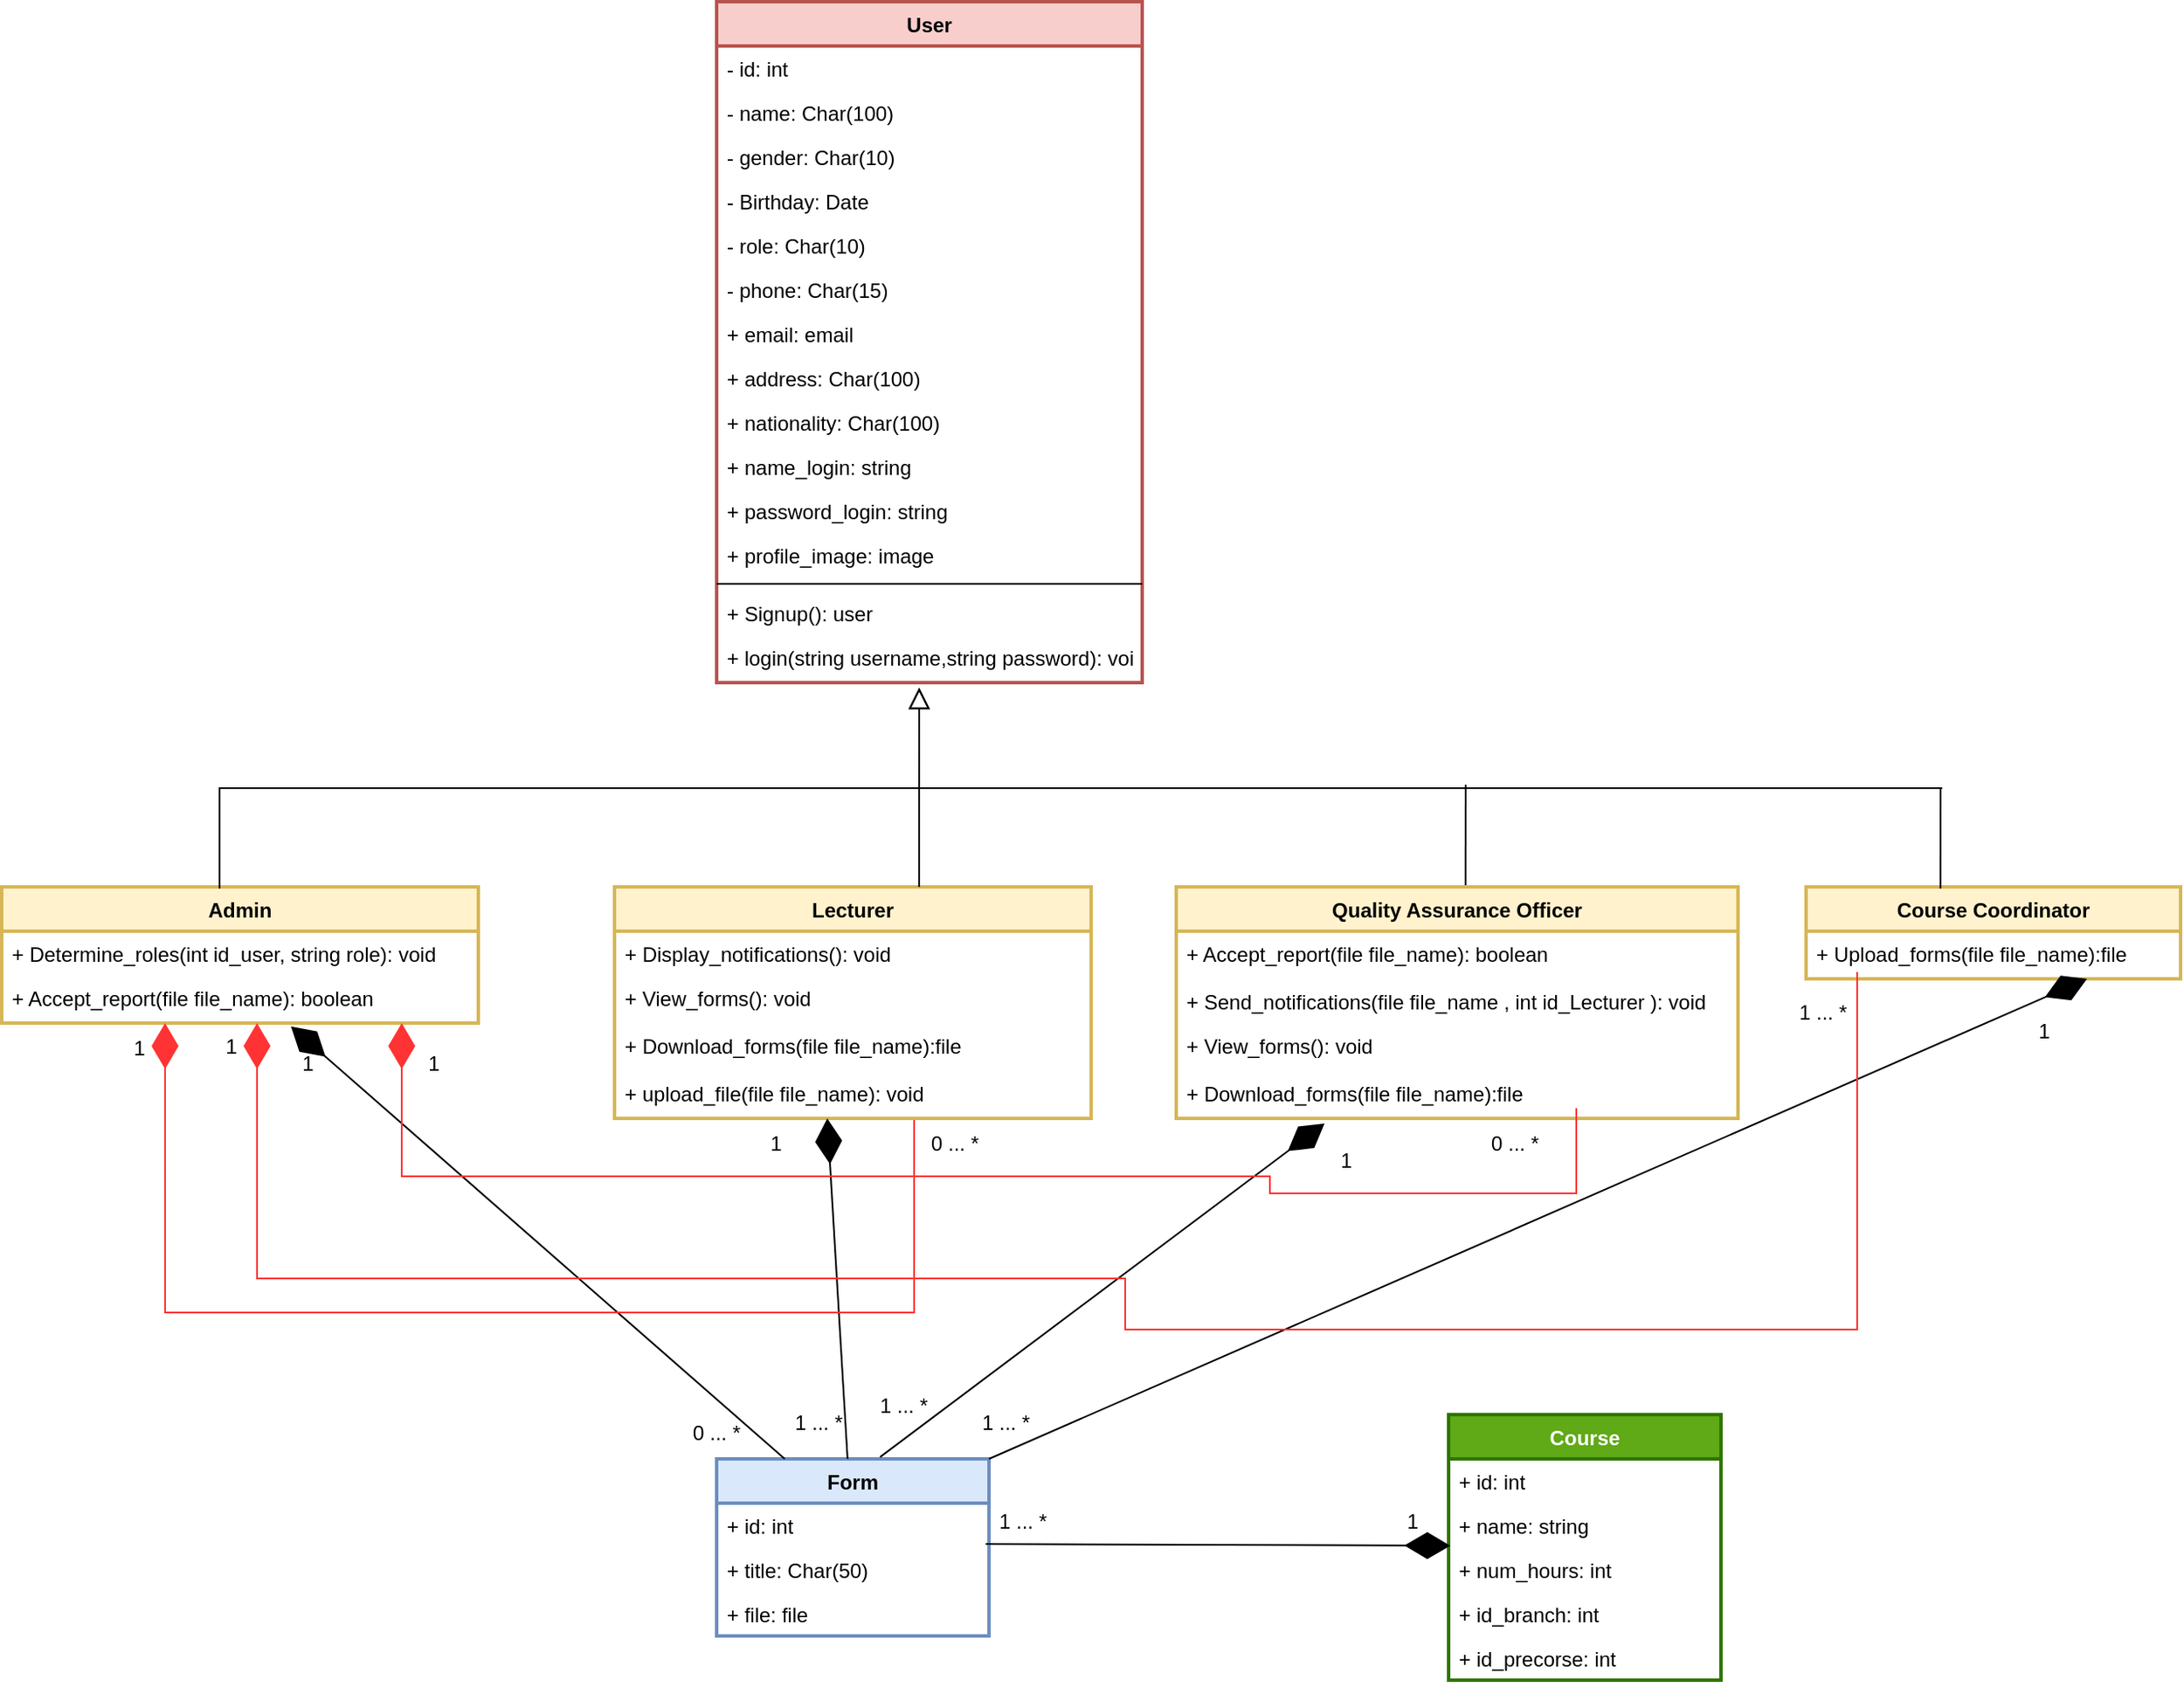 <mxfile version="20.2.4" type="github">
  <diagram id="ohNdlw7bwoGkjWh1BXIm" name="Page-1">
    <mxGraphModel dx="1888" dy="536" grid="1" gridSize="10" guides="1" tooltips="1" connect="1" arrows="1" fold="1" page="1" pageScale="1" pageWidth="850" pageHeight="1100" math="0" shadow="0">
      <root>
        <mxCell id="0" />
        <mxCell id="1" parent="0" />
        <mxCell id="70P-MDVzB9mslOVrGpy1-1" value="User" style="swimlane;fontStyle=1;align=center;verticalAlign=top;childLayout=stackLayout;horizontal=1;startSize=26;horizontalStack=0;resizeParent=1;resizeParentMax=0;resizeLast=0;collapsible=1;marginBottom=0;strokeWidth=2;fillColor=#f8cecc;strokeColor=#b85450;" parent="1" vertex="1">
          <mxGeometry x="360" y="50" width="250" height="400" as="geometry">
            <mxRectangle x="110" y="80" width="80" height="26" as="alternateBounds" />
          </mxGeometry>
        </mxCell>
        <mxCell id="70P-MDVzB9mslOVrGpy1-2" value="- id: int" style="text;strokeColor=none;fillColor=none;align=left;verticalAlign=top;spacingLeft=4;spacingRight=4;overflow=hidden;rotatable=0;points=[[0,0.5],[1,0.5]];portConstraint=eastwest;" parent="70P-MDVzB9mslOVrGpy1-1" vertex="1">
          <mxGeometry y="26" width="250" height="26" as="geometry" />
        </mxCell>
        <mxCell id="70P-MDVzB9mslOVrGpy1-3" value="- name: Char(100)" style="text;strokeColor=none;fillColor=none;align=left;verticalAlign=top;spacingLeft=4;spacingRight=4;overflow=hidden;rotatable=0;points=[[0,0.5],[1,0.5]];portConstraint=eastwest;" parent="70P-MDVzB9mslOVrGpy1-1" vertex="1">
          <mxGeometry y="52" width="250" height="26" as="geometry" />
        </mxCell>
        <mxCell id="70P-MDVzB9mslOVrGpy1-4" value="- gender: Char(10)" style="text;strokeColor=none;fillColor=none;align=left;verticalAlign=top;spacingLeft=4;spacingRight=4;overflow=hidden;rotatable=0;points=[[0,0.5],[1,0.5]];portConstraint=eastwest;" parent="70P-MDVzB9mslOVrGpy1-1" vertex="1">
          <mxGeometry y="78" width="250" height="26" as="geometry" />
        </mxCell>
        <mxCell id="70P-MDVzB9mslOVrGpy1-5" value="- Birthday: Date" style="text;strokeColor=none;fillColor=none;align=left;verticalAlign=top;spacingLeft=4;spacingRight=4;overflow=hidden;rotatable=0;points=[[0,0.5],[1,0.5]];portConstraint=eastwest;" parent="70P-MDVzB9mslOVrGpy1-1" vertex="1">
          <mxGeometry y="104" width="250" height="26" as="geometry" />
        </mxCell>
        <mxCell id="70P-MDVzB9mslOVrGpy1-6" value="- role: Char(10)" style="text;strokeColor=none;fillColor=none;align=left;verticalAlign=top;spacingLeft=4;spacingRight=4;overflow=hidden;rotatable=0;points=[[0,0.5],[1,0.5]];portConstraint=eastwest;" parent="70P-MDVzB9mslOVrGpy1-1" vertex="1">
          <mxGeometry y="130" width="250" height="26" as="geometry" />
        </mxCell>
        <mxCell id="70P-MDVzB9mslOVrGpy1-7" value="- phone: Char(15)" style="text;strokeColor=none;fillColor=none;align=left;verticalAlign=top;spacingLeft=4;spacingRight=4;overflow=hidden;rotatable=0;points=[[0,0.5],[1,0.5]];portConstraint=eastwest;" parent="70P-MDVzB9mslOVrGpy1-1" vertex="1">
          <mxGeometry y="156" width="250" height="26" as="geometry" />
        </mxCell>
        <mxCell id="70P-MDVzB9mslOVrGpy1-8" value="+ email: email" style="text;strokeColor=none;fillColor=none;align=left;verticalAlign=top;spacingLeft=4;spacingRight=4;overflow=hidden;rotatable=0;points=[[0,0.5],[1,0.5]];portConstraint=eastwest;" parent="70P-MDVzB9mslOVrGpy1-1" vertex="1">
          <mxGeometry y="182" width="250" height="26" as="geometry" />
        </mxCell>
        <mxCell id="70P-MDVzB9mslOVrGpy1-9" value="+ address: Char(100)" style="text;strokeColor=none;fillColor=none;align=left;verticalAlign=top;spacingLeft=4;spacingRight=4;overflow=hidden;rotatable=0;points=[[0,0.5],[1,0.5]];portConstraint=eastwest;" parent="70P-MDVzB9mslOVrGpy1-1" vertex="1">
          <mxGeometry y="208" width="250" height="26" as="geometry" />
        </mxCell>
        <mxCell id="70P-MDVzB9mslOVrGpy1-10" value="+ nationality: Char(100)" style="text;strokeColor=none;fillColor=none;align=left;verticalAlign=top;spacingLeft=4;spacingRight=4;overflow=hidden;rotatable=0;points=[[0,0.5],[1,0.5]];portConstraint=eastwest;fontStyle=0" parent="70P-MDVzB9mslOVrGpy1-1" vertex="1">
          <mxGeometry y="234" width="250" height="26" as="geometry" />
        </mxCell>
        <mxCell id="70P-MDVzB9mslOVrGpy1-11" value="+ name_login: string" style="text;strokeColor=none;fillColor=none;align=left;verticalAlign=top;spacingLeft=4;spacingRight=4;overflow=hidden;rotatable=0;points=[[0,0.5],[1,0.5]];portConstraint=eastwest;" parent="70P-MDVzB9mslOVrGpy1-1" vertex="1">
          <mxGeometry y="260" width="250" height="26" as="geometry" />
        </mxCell>
        <mxCell id="70P-MDVzB9mslOVrGpy1-12" value="+ password_login: string" style="text;strokeColor=none;fillColor=none;align=left;verticalAlign=top;spacingLeft=4;spacingRight=4;overflow=hidden;rotatable=0;points=[[0,0.5],[1,0.5]];portConstraint=eastwest;" parent="70P-MDVzB9mslOVrGpy1-1" vertex="1">
          <mxGeometry y="286" width="250" height="26" as="geometry" />
        </mxCell>
        <mxCell id="70P-MDVzB9mslOVrGpy1-13" value="+ profile_image: image" style="text;strokeColor=none;fillColor=none;align=left;verticalAlign=top;spacingLeft=4;spacingRight=4;overflow=hidden;rotatable=0;points=[[0,0.5],[1,0.5]];portConstraint=eastwest;" parent="70P-MDVzB9mslOVrGpy1-1" vertex="1">
          <mxGeometry y="312" width="250" height="26" as="geometry" />
        </mxCell>
        <mxCell id="70P-MDVzB9mslOVrGpy1-14" value="" style="line;strokeWidth=1;fillColor=none;align=left;verticalAlign=middle;spacingTop=-1;spacingLeft=3;spacingRight=3;rotatable=0;labelPosition=right;points=[];portConstraint=eastwest;" parent="70P-MDVzB9mslOVrGpy1-1" vertex="1">
          <mxGeometry y="338" width="250" height="8" as="geometry" />
        </mxCell>
        <mxCell id="70P-MDVzB9mslOVrGpy1-15" value="+ Signup(): user" style="text;strokeColor=none;fillColor=none;align=left;verticalAlign=top;spacingLeft=4;spacingRight=4;overflow=hidden;rotatable=0;points=[[0,0.5],[1,0.5]];portConstraint=eastwest;" parent="70P-MDVzB9mslOVrGpy1-1" vertex="1">
          <mxGeometry y="346" width="250" height="26" as="geometry" />
        </mxCell>
        <mxCell id="70P-MDVzB9mslOVrGpy1-16" value="+ login(string username,string password): void&#xa;" style="text;strokeColor=none;fillColor=none;align=left;verticalAlign=top;spacingLeft=4;spacingRight=4;overflow=hidden;rotatable=0;points=[[0,0.5],[1,0.5]];portConstraint=eastwest;" parent="70P-MDVzB9mslOVrGpy1-1" vertex="1">
          <mxGeometry y="372" width="250" height="28" as="geometry" />
        </mxCell>
        <mxCell id="70P-MDVzB9mslOVrGpy1-20" value="Admin" style="swimlane;fontStyle=1;align=center;verticalAlign=top;childLayout=stackLayout;horizontal=1;startSize=26;horizontalStack=0;resizeParent=1;resizeParentMax=0;resizeLast=0;collapsible=1;marginBottom=0;strokeWidth=2;fillColor=#fff2cc;strokeColor=#d6b656;" parent="1" vertex="1">
          <mxGeometry x="-60" y="570" width="280" height="80" as="geometry">
            <mxRectangle x="110" y="80" width="80" height="26" as="alternateBounds" />
          </mxGeometry>
        </mxCell>
        <mxCell id="70P-MDVzB9mslOVrGpy1-21" value="+ Determine_roles(int id_user, string role): void" style="text;strokeColor=none;fillColor=none;align=left;verticalAlign=top;spacingLeft=4;spacingRight=4;overflow=hidden;rotatable=0;points=[[0,0.5],[1,0.5]];portConstraint=eastwest;" parent="70P-MDVzB9mslOVrGpy1-20" vertex="1">
          <mxGeometry y="26" width="280" height="26" as="geometry" />
        </mxCell>
        <mxCell id="70P-MDVzB9mslOVrGpy1-22" value="+ Accept_report(file file_name): boolean&#xa;" style="text;strokeColor=none;fillColor=none;align=left;verticalAlign=top;spacingLeft=4;spacingRight=4;overflow=hidden;rotatable=0;points=[[0,0.5],[1,0.5]];portConstraint=eastwest;" parent="70P-MDVzB9mslOVrGpy1-20" vertex="1">
          <mxGeometry y="52" width="280" height="28" as="geometry" />
        </mxCell>
        <mxCell id="70P-MDVzB9mslOVrGpy1-30" value="Form" style="swimlane;fontStyle=1;align=center;verticalAlign=top;childLayout=stackLayout;horizontal=1;startSize=26;horizontalStack=0;resizeParent=1;resizeParentMax=0;resizeLast=0;collapsible=1;marginBottom=0;strokeWidth=2;fillColor=#dae8fc;strokeColor=#6c8ebf;" parent="1" vertex="1">
          <mxGeometry x="360" y="906" width="160" height="104" as="geometry">
            <mxRectangle x="160" y="1040" width="80" height="26" as="alternateBounds" />
          </mxGeometry>
        </mxCell>
        <mxCell id="70P-MDVzB9mslOVrGpy1-31" value="+ id: int" style="text;strokeColor=none;fillColor=none;align=left;verticalAlign=top;spacingLeft=4;spacingRight=4;overflow=hidden;rotatable=0;points=[[0,0.5],[1,0.5]];portConstraint=eastwest;" parent="70P-MDVzB9mslOVrGpy1-30" vertex="1">
          <mxGeometry y="26" width="160" height="26" as="geometry" />
        </mxCell>
        <mxCell id="70P-MDVzB9mslOVrGpy1-32" value="+ title: Char(50)" style="text;strokeColor=none;fillColor=none;align=left;verticalAlign=top;spacingLeft=4;spacingRight=4;overflow=hidden;rotatable=0;points=[[0,0.5],[1,0.5]];portConstraint=eastwest;" parent="70P-MDVzB9mslOVrGpy1-30" vertex="1">
          <mxGeometry y="52" width="160" height="26" as="geometry" />
        </mxCell>
        <mxCell id="70P-MDVzB9mslOVrGpy1-33" value="+ file: file" style="text;strokeColor=none;fillColor=none;align=left;verticalAlign=top;spacingLeft=4;spacingRight=4;overflow=hidden;rotatable=0;points=[[0,0.5],[1,0.5]];portConstraint=eastwest;" parent="70P-MDVzB9mslOVrGpy1-30" vertex="1">
          <mxGeometry y="78" width="160" height="26" as="geometry" />
        </mxCell>
        <mxCell id="70P-MDVzB9mslOVrGpy1-39" value="Lecturer" style="swimlane;fontStyle=1;align=center;verticalAlign=top;childLayout=stackLayout;horizontal=1;startSize=26;horizontalStack=0;resizeParent=1;resizeParentMax=0;resizeLast=0;collapsible=1;marginBottom=0;strokeWidth=2;fillColor=#fff2cc;strokeColor=#d6b656;" parent="1" vertex="1">
          <mxGeometry x="300" y="570" width="280" height="136" as="geometry">
            <mxRectangle x="110" y="80" width="80" height="26" as="alternateBounds" />
          </mxGeometry>
        </mxCell>
        <mxCell id="70P-MDVzB9mslOVrGpy1-40" value="+ Display_notifications(): void" style="text;strokeColor=none;fillColor=none;align=left;verticalAlign=top;spacingLeft=4;spacingRight=4;overflow=hidden;rotatable=0;points=[[0,0.5],[1,0.5]];portConstraint=eastwest;" parent="70P-MDVzB9mslOVrGpy1-39" vertex="1">
          <mxGeometry y="26" width="280" height="26" as="geometry" />
        </mxCell>
        <mxCell id="70P-MDVzB9mslOVrGpy1-43" value="+ View_forms(): void&#xa;" style="text;strokeColor=none;fillColor=none;align=left;verticalAlign=top;spacingLeft=4;spacingRight=4;overflow=hidden;rotatable=0;points=[[0,0.5],[1,0.5]];portConstraint=eastwest;" parent="70P-MDVzB9mslOVrGpy1-39" vertex="1">
          <mxGeometry y="52" width="280" height="28" as="geometry" />
        </mxCell>
        <mxCell id="70P-MDVzB9mslOVrGpy1-44" value="+ Download_forms(file file_name):file&#xa;" style="text;strokeColor=none;fillColor=none;align=left;verticalAlign=top;spacingLeft=4;spacingRight=4;overflow=hidden;rotatable=0;points=[[0,0.5],[1,0.5]];portConstraint=eastwest;" parent="70P-MDVzB9mslOVrGpy1-39" vertex="1">
          <mxGeometry y="80" width="280" height="28" as="geometry" />
        </mxCell>
        <mxCell id="70P-MDVzB9mslOVrGpy1-41" value="+ upload_file(file file_name): void&#xa;" style="text;strokeColor=none;fillColor=none;align=left;verticalAlign=top;spacingLeft=4;spacingRight=4;overflow=hidden;rotatable=0;points=[[0,0.5],[1,0.5]];portConstraint=eastwest;" parent="70P-MDVzB9mslOVrGpy1-39" vertex="1">
          <mxGeometry y="108" width="280" height="28" as="geometry" />
        </mxCell>
        <mxCell id="70P-MDVzB9mslOVrGpy1-45" value="Quality Assurance Officer" style="swimlane;fontStyle=1;align=center;verticalAlign=top;childLayout=stackLayout;horizontal=1;startSize=26;horizontalStack=0;resizeParent=1;resizeParentMax=0;resizeLast=0;collapsible=1;marginBottom=0;strokeWidth=2;fillColor=#fff2cc;strokeColor=#d6b656;" parent="1" vertex="1">
          <mxGeometry x="630" y="570" width="330" height="136" as="geometry">
            <mxRectangle x="110" y="80" width="80" height="26" as="alternateBounds" />
          </mxGeometry>
        </mxCell>
        <mxCell id="70P-MDVzB9mslOVrGpy1-51" value="+ Accept_report(file file_name): boolean&#xa;" style="text;strokeColor=none;fillColor=none;align=left;verticalAlign=top;spacingLeft=4;spacingRight=4;overflow=hidden;rotatable=0;points=[[0,0.5],[1,0.5]];portConstraint=eastwest;" parent="70P-MDVzB9mslOVrGpy1-45" vertex="1">
          <mxGeometry y="26" width="330" height="28" as="geometry" />
        </mxCell>
        <mxCell id="70P-MDVzB9mslOVrGpy1-52" value="+ Send_notifications(file file_name , int id_Lecturer ): void" style="text;strokeColor=none;fillColor=none;align=left;verticalAlign=top;spacingLeft=4;spacingRight=4;overflow=hidden;rotatable=0;points=[[0,0.5],[1,0.5]];portConstraint=eastwest;" parent="70P-MDVzB9mslOVrGpy1-45" vertex="1">
          <mxGeometry y="54" width="330" height="26" as="geometry" />
        </mxCell>
        <mxCell id="70P-MDVzB9mslOVrGpy1-47" value="+ View_forms(): void&#xa;" style="text;strokeColor=none;fillColor=none;align=left;verticalAlign=top;spacingLeft=4;spacingRight=4;overflow=hidden;rotatable=0;points=[[0,0.5],[1,0.5]];portConstraint=eastwest;" parent="70P-MDVzB9mslOVrGpy1-45" vertex="1">
          <mxGeometry y="80" width="330" height="28" as="geometry" />
        </mxCell>
        <mxCell id="70P-MDVzB9mslOVrGpy1-48" value="+ Download_forms(file file_name):file&#xa;" style="text;strokeColor=none;fillColor=none;align=left;verticalAlign=top;spacingLeft=4;spacingRight=4;overflow=hidden;rotatable=0;points=[[0,0.5],[1,0.5]];portConstraint=eastwest;" parent="70P-MDVzB9mslOVrGpy1-45" vertex="1">
          <mxGeometry y="108" width="330" height="28" as="geometry" />
        </mxCell>
        <mxCell id="70P-MDVzB9mslOVrGpy1-54" value="Course Coordinator" style="swimlane;fontStyle=1;align=center;verticalAlign=top;childLayout=stackLayout;horizontal=1;startSize=26;horizontalStack=0;resizeParent=1;resizeParentMax=0;resizeLast=0;collapsible=1;marginBottom=0;strokeWidth=2;fillColor=#fff2cc;strokeColor=#d6b656;" parent="1" vertex="1">
          <mxGeometry x="1000" y="570" width="220" height="54" as="geometry">
            <mxRectangle x="110" y="80" width="80" height="26" as="alternateBounds" />
          </mxGeometry>
        </mxCell>
        <mxCell id="70P-MDVzB9mslOVrGpy1-58" value="+ Upload_forms(file file_name):file&#xa;" style="text;strokeColor=none;fillColor=none;align=left;verticalAlign=top;spacingLeft=4;spacingRight=4;overflow=hidden;rotatable=0;points=[[0,0.5],[1,0.5]];portConstraint=eastwest;" parent="70P-MDVzB9mslOVrGpy1-54" vertex="1">
          <mxGeometry y="26" width="220" height="28" as="geometry" />
        </mxCell>
        <mxCell id="70P-MDVzB9mslOVrGpy1-60" value="Course" style="swimlane;fontStyle=1;align=center;verticalAlign=top;childLayout=stackLayout;horizontal=1;startSize=26;horizontalStack=0;resizeParent=1;resizeParentMax=0;resizeLast=0;collapsible=1;marginBottom=0;strokeWidth=2;fillColor=#60a917;strokeColor=#2D7600;fontColor=#ffffff;" parent="1" vertex="1">
          <mxGeometry x="790" y="880" width="160" height="156" as="geometry">
            <mxRectangle x="610" y="80" width="70" height="26" as="alternateBounds" />
          </mxGeometry>
        </mxCell>
        <mxCell id="70P-MDVzB9mslOVrGpy1-61" value="+ id: int" style="text;strokeColor=none;fillColor=none;align=left;verticalAlign=top;spacingLeft=4;spacingRight=4;overflow=hidden;rotatable=0;points=[[0,0.5],[1,0.5]];portConstraint=eastwest;" parent="70P-MDVzB9mslOVrGpy1-60" vertex="1">
          <mxGeometry y="26" width="160" height="26" as="geometry" />
        </mxCell>
        <mxCell id="70P-MDVzB9mslOVrGpy1-62" value="+ name: string" style="text;strokeColor=none;fillColor=none;align=left;verticalAlign=top;spacingLeft=4;spacingRight=4;overflow=hidden;rotatable=0;points=[[0,0.5],[1,0.5]];portConstraint=eastwest;" parent="70P-MDVzB9mslOVrGpy1-60" vertex="1">
          <mxGeometry y="52" width="160" height="26" as="geometry" />
        </mxCell>
        <mxCell id="70P-MDVzB9mslOVrGpy1-63" value="+ num_hours: int" style="text;strokeColor=none;fillColor=none;align=left;verticalAlign=top;spacingLeft=4;spacingRight=4;overflow=hidden;rotatable=0;points=[[0,0.5],[1,0.5]];portConstraint=eastwest;" parent="70P-MDVzB9mslOVrGpy1-60" vertex="1">
          <mxGeometry y="78" width="160" height="26" as="geometry" />
        </mxCell>
        <mxCell id="70P-MDVzB9mslOVrGpy1-64" value="+ id_branch: int" style="text;strokeColor=none;fillColor=none;align=left;verticalAlign=top;spacingLeft=4;spacingRight=4;overflow=hidden;rotatable=0;points=[[0,0.5],[1,0.5]];portConstraint=eastwest;fontStyle=0" parent="70P-MDVzB9mslOVrGpy1-60" vertex="1">
          <mxGeometry y="104" width="160" height="26" as="geometry" />
        </mxCell>
        <mxCell id="70P-MDVzB9mslOVrGpy1-65" value="+ id_precorse: int" style="text;strokeColor=none;fillColor=none;align=left;verticalAlign=top;spacingLeft=4;spacingRight=4;overflow=hidden;rotatable=0;points=[[0,0.5],[1,0.5]];portConstraint=eastwest;fontStyle=0" parent="70P-MDVzB9mslOVrGpy1-60" vertex="1">
          <mxGeometry y="130" width="160" height="26" as="geometry" />
        </mxCell>
        <mxCell id="70P-MDVzB9mslOVrGpy1-67" value="" style="endArrow=block;endSize=10;endFill=0;shadow=0;strokeWidth=1;rounded=0;edgeStyle=elbowEdgeStyle;elbow=vertical;exitX=0.457;exitY=0.013;exitDx=0;exitDy=0;exitPerimeter=0;" parent="1" source="70P-MDVzB9mslOVrGpy1-20" edge="1">
          <mxGeometry width="160" relative="1" as="geometry">
            <mxPoint x="120" y="560" as="sourcePoint" />
            <mxPoint x="479" y="453" as="targetPoint" />
          </mxGeometry>
        </mxCell>
        <mxCell id="70P-MDVzB9mslOVrGpy1-68" value="" style="endArrow=block;endSize=10;endFill=0;shadow=0;strokeWidth=1;rounded=0;edgeStyle=elbowEdgeStyle;elbow=vertical;exitX=0.639;exitY=0;exitDx=0;exitDy=0;exitPerimeter=0;" parent="1" source="70P-MDVzB9mslOVrGpy1-39" edge="1">
          <mxGeometry width="160" relative="1" as="geometry">
            <mxPoint x="589" y="555" as="sourcePoint" />
            <mxPoint x="479" y="453" as="targetPoint" />
          </mxGeometry>
        </mxCell>
        <mxCell id="70P-MDVzB9mslOVrGpy1-70" value="" style="endArrow=none;html=1;rounded=0;" parent="1" edge="1">
          <mxGeometry width="50" height="50" relative="1" as="geometry">
            <mxPoint x="1080" y="512" as="sourcePoint" />
            <mxPoint x="479" y="512" as="targetPoint" />
          </mxGeometry>
        </mxCell>
        <mxCell id="70P-MDVzB9mslOVrGpy1-71" value="" style="endArrow=none;html=1;rounded=0;exitX=0.521;exitY=-0.007;exitDx=0;exitDy=0;exitPerimeter=0;" parent="1" edge="1">
          <mxGeometry width="50" height="50" relative="1" as="geometry">
            <mxPoint x="799.93" y="569.048" as="sourcePoint" />
            <mxPoint x="800" y="510" as="targetPoint" />
          </mxGeometry>
        </mxCell>
        <mxCell id="70P-MDVzB9mslOVrGpy1-72" value="" style="endArrow=none;html=1;rounded=0;exitX=0.521;exitY=-0.007;exitDx=0;exitDy=0;exitPerimeter=0;" parent="1" edge="1">
          <mxGeometry width="50" height="50" relative="1" as="geometry">
            <mxPoint x="1078.93" y="571.048" as="sourcePoint" />
            <mxPoint x="1079" y="512" as="targetPoint" />
          </mxGeometry>
        </mxCell>
        <mxCell id="70P-MDVzB9mslOVrGpy1-73" value="" style="endArrow=diamondThin;endFill=1;endSize=24;html=1;rounded=0;entryX=0.031;entryY=-0.038;entryDx=0;entryDy=0;entryPerimeter=0;exitX=1.013;exitY=-0.077;exitDx=0;exitDy=0;exitPerimeter=0;" parent="1" edge="1">
          <mxGeometry width="160" relative="1" as="geometry">
            <mxPoint x="518.08" y="955.998" as="sourcePoint" />
            <mxPoint x="790.96" y="957.012" as="targetPoint" />
          </mxGeometry>
        </mxCell>
        <mxCell id="70P-MDVzB9mslOVrGpy1-74" value="1" style="text;html=1;strokeColor=none;fillColor=none;align=center;verticalAlign=middle;whiteSpace=wrap;rounded=0;" parent="1" vertex="1">
          <mxGeometry x="739" y="928" width="60" height="30" as="geometry" />
        </mxCell>
        <mxCell id="70P-MDVzB9mslOVrGpy1-77" value="1 ... *" style="text;html=1;strokeColor=none;fillColor=none;align=center;verticalAlign=middle;whiteSpace=wrap;rounded=0;" parent="1" vertex="1">
          <mxGeometry x="510" y="928" width="60" height="30" as="geometry" />
        </mxCell>
        <mxCell id="70P-MDVzB9mslOVrGpy1-79" value="" style="endArrow=diamondThin;endFill=1;endSize=24;html=1;rounded=0;entryX=0.607;entryY=1.071;entryDx=0;entryDy=0;exitX=0.25;exitY=0;exitDx=0;exitDy=0;entryPerimeter=0;" parent="1" source="70P-MDVzB9mslOVrGpy1-30" target="70P-MDVzB9mslOVrGpy1-22" edge="1">
          <mxGeometry width="160" relative="1" as="geometry">
            <mxPoint x="360" y="850" as="sourcePoint" />
            <mxPoint x="200" y="850" as="targetPoint" />
          </mxGeometry>
        </mxCell>
        <mxCell id="70P-MDVzB9mslOVrGpy1-80" value="" style="endArrow=diamondThin;endFill=1;endSize=24;html=1;rounded=0;entryX=0.607;entryY=1.071;entryDx=0;entryDy=0;entryPerimeter=0;" parent="1" source="70P-MDVzB9mslOVrGpy1-30" edge="1">
          <mxGeometry width="160" relative="1" as="geometry">
            <mxPoint x="665.04" y="960.01" as="sourcePoint" />
            <mxPoint x="425" y="705.998" as="targetPoint" />
          </mxGeometry>
        </mxCell>
        <mxCell id="70P-MDVzB9mslOVrGpy1-81" value="" style="endArrow=diamondThin;endFill=1;endSize=24;html=1;rounded=0;entryX=0.264;entryY=1.107;entryDx=0;entryDy=0;entryPerimeter=0;exitX=0.6;exitY=-0.01;exitDx=0;exitDy=0;exitPerimeter=0;" parent="1" source="70P-MDVzB9mslOVrGpy1-30" target="70P-MDVzB9mslOVrGpy1-48" edge="1">
          <mxGeometry width="160" relative="1" as="geometry">
            <mxPoint x="446.905" y="916" as="sourcePoint" />
            <mxPoint x="435" y="715.998" as="targetPoint" />
          </mxGeometry>
        </mxCell>
        <mxCell id="70P-MDVzB9mslOVrGpy1-82" value="" style="endArrow=diamondThin;endFill=1;endSize=24;html=1;rounded=0;entryX=0.75;entryY=1;entryDx=0;entryDy=0;exitX=1;exitY=0;exitDx=0;exitDy=0;" parent="1" source="70P-MDVzB9mslOVrGpy1-30" target="70P-MDVzB9mslOVrGpy1-54" edge="1">
          <mxGeometry width="160" relative="1" as="geometry">
            <mxPoint x="850" y="819.96" as="sourcePoint" />
            <mxPoint x="1111.12" y="623.996" as="targetPoint" />
          </mxGeometry>
        </mxCell>
        <mxCell id="70P-MDVzB9mslOVrGpy1-84" value="" style="endArrow=diamondThin;endFill=1;endSize=24;html=1;rounded=0;entryX=0.907;entryY=1.107;entryDx=0;entryDy=0;entryPerimeter=0;strokeColor=#FF3333;edgeStyle=orthogonalEdgeStyle;" parent="1" edge="1">
          <mxGeometry width="160" relative="1" as="geometry">
            <mxPoint x="1030" y="620" as="sourcePoint" />
            <mxPoint x="90.0" y="649.996" as="targetPoint" />
            <Array as="points">
              <mxPoint x="1030" y="830" />
              <mxPoint x="600" y="830" />
              <mxPoint x="600" y="800" />
              <mxPoint x="90" y="800" />
            </Array>
          </mxGeometry>
        </mxCell>
        <mxCell id="70P-MDVzB9mslOVrGpy1-85" value="" style="endArrow=diamondThin;endFill=1;endSize=24;html=1;rounded=0;entryX=0.907;entryY=1.107;entryDx=0;entryDy=0;entryPerimeter=0;strokeColor=#FF3333;edgeStyle=orthogonalEdgeStyle;" parent="1" edge="1">
          <mxGeometry width="160" relative="1" as="geometry">
            <mxPoint x="476" y="707" as="sourcePoint" />
            <mxPoint x="35.97" y="649.996" as="targetPoint" />
            <Array as="points">
              <mxPoint x="476" y="707" />
              <mxPoint x="476" y="820" />
              <mxPoint x="36" y="820" />
            </Array>
          </mxGeometry>
        </mxCell>
        <mxCell id="70P-MDVzB9mslOVrGpy1-86" value="" style="endArrow=diamondThin;endFill=1;endSize=24;html=1;rounded=0;entryX=0.907;entryY=1.107;entryDx=0;entryDy=0;entryPerimeter=0;strokeColor=#FF3333;edgeStyle=orthogonalEdgeStyle;" parent="1" edge="1">
          <mxGeometry width="160" relative="1" as="geometry">
            <mxPoint x="865" y="700" as="sourcePoint" />
            <mxPoint x="175" y="649.996" as="targetPoint" />
            <Array as="points">
              <mxPoint x="865" y="750" />
              <mxPoint x="685" y="750" />
              <mxPoint x="685" y="740" />
              <mxPoint x="175" y="740" />
            </Array>
          </mxGeometry>
        </mxCell>
        <mxCell id="Wyl1DsoUKBpnKgRFeLU--1" value="1" style="text;html=1;strokeColor=none;fillColor=none;align=center;verticalAlign=middle;whiteSpace=wrap;rounded=0;" vertex="1" parent="1">
          <mxGeometry x="-9" y="650" width="60" height="30" as="geometry" />
        </mxCell>
        <mxCell id="Wyl1DsoUKBpnKgRFeLU--2" value="1" style="text;html=1;strokeColor=none;fillColor=none;align=center;verticalAlign=middle;whiteSpace=wrap;rounded=0;" vertex="1" parent="1">
          <mxGeometry x="45" y="649" width="60" height="30" as="geometry" />
        </mxCell>
        <mxCell id="Wyl1DsoUKBpnKgRFeLU--4" value="1" style="text;html=1;strokeColor=none;fillColor=none;align=center;verticalAlign=middle;whiteSpace=wrap;rounded=0;" vertex="1" parent="1">
          <mxGeometry x="164" y="659" width="60" height="30" as="geometry" />
        </mxCell>
        <mxCell id="Wyl1DsoUKBpnKgRFeLU--5" value="0 ... *" style="text;html=1;strokeColor=none;fillColor=none;align=center;verticalAlign=middle;whiteSpace=wrap;rounded=0;" vertex="1" parent="1">
          <mxGeometry x="470" y="706" width="60" height="30" as="geometry" />
        </mxCell>
        <mxCell id="Wyl1DsoUKBpnKgRFeLU--6" value="0 ... *" style="text;html=1;strokeColor=none;fillColor=none;align=center;verticalAlign=middle;whiteSpace=wrap;rounded=0;" vertex="1" parent="1">
          <mxGeometry x="799" y="706" width="60" height="30" as="geometry" />
        </mxCell>
        <mxCell id="Wyl1DsoUKBpnKgRFeLU--7" value="1 ... *" style="text;html=1;strokeColor=none;fillColor=none;align=center;verticalAlign=middle;whiteSpace=wrap;rounded=0;" vertex="1" parent="1">
          <mxGeometry x="980" y="629" width="60" height="30" as="geometry" />
        </mxCell>
        <mxCell id="Wyl1DsoUKBpnKgRFeLU--8" value="1" style="text;html=1;strokeColor=none;fillColor=none;align=center;verticalAlign=middle;whiteSpace=wrap;rounded=0;" vertex="1" parent="1">
          <mxGeometry x="90" y="659" width="60" height="30" as="geometry" />
        </mxCell>
        <mxCell id="Wyl1DsoUKBpnKgRFeLU--9" value="0 ... *" style="text;html=1;strokeColor=none;fillColor=none;align=center;verticalAlign=middle;whiteSpace=wrap;rounded=0;" vertex="1" parent="1">
          <mxGeometry x="330" y="876" width="60" height="30" as="geometry" />
        </mxCell>
        <mxCell id="Wyl1DsoUKBpnKgRFeLU--10" value="1 ... *" style="text;html=1;strokeColor=none;fillColor=none;align=center;verticalAlign=middle;whiteSpace=wrap;rounded=0;" vertex="1" parent="1">
          <mxGeometry x="390" y="870" width="60" height="30" as="geometry" />
        </mxCell>
        <mxCell id="Wyl1DsoUKBpnKgRFeLU--11" value="1 ... *" style="text;html=1;strokeColor=none;fillColor=none;align=center;verticalAlign=middle;whiteSpace=wrap;rounded=0;" vertex="1" parent="1">
          <mxGeometry x="440" y="860" width="60" height="30" as="geometry" />
        </mxCell>
        <mxCell id="Wyl1DsoUKBpnKgRFeLU--12" value="1 ... *" style="text;html=1;strokeColor=none;fillColor=none;align=center;verticalAlign=middle;whiteSpace=wrap;rounded=0;" vertex="1" parent="1">
          <mxGeometry x="500" y="870" width="60" height="30" as="geometry" />
        </mxCell>
        <mxCell id="Wyl1DsoUKBpnKgRFeLU--13" value="1" style="text;html=1;strokeColor=none;fillColor=none;align=center;verticalAlign=middle;whiteSpace=wrap;rounded=0;" vertex="1" parent="1">
          <mxGeometry x="365" y="706" width="60" height="30" as="geometry" />
        </mxCell>
        <mxCell id="Wyl1DsoUKBpnKgRFeLU--14" value="1" style="text;html=1;strokeColor=none;fillColor=none;align=center;verticalAlign=middle;whiteSpace=wrap;rounded=0;" vertex="1" parent="1">
          <mxGeometry x="700" y="716" width="60" height="30" as="geometry" />
        </mxCell>
        <mxCell id="Wyl1DsoUKBpnKgRFeLU--15" value="1" style="text;html=1;strokeColor=none;fillColor=none;align=center;verticalAlign=middle;whiteSpace=wrap;rounded=0;" vertex="1" parent="1">
          <mxGeometry x="1110" y="640" width="60" height="30" as="geometry" />
        </mxCell>
      </root>
    </mxGraphModel>
  </diagram>
</mxfile>
